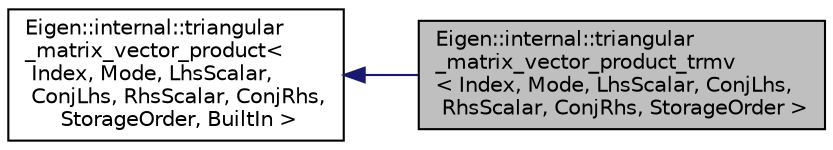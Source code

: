 digraph "Eigen::internal::triangular_matrix_vector_product_trmv&lt; Index, Mode, LhsScalar, ConjLhs, RhsScalar, ConjRhs, StorageOrder &gt;"
{
  edge [fontname="Helvetica",fontsize="10",labelfontname="Helvetica",labelfontsize="10"];
  node [fontname="Helvetica",fontsize="10",shape=record];
  rankdir="LR";
  Node1 [label="Eigen::internal::triangular\l_matrix_vector_product_trmv\l\< Index, Mode, LhsScalar, ConjLhs,\l RhsScalar, ConjRhs, StorageOrder \>",height=0.2,width=0.4,color="black", fillcolor="grey75", style="filled" fontcolor="black"];
  Node2 -> Node1 [dir="back",color="midnightblue",fontsize="10",style="solid",fontname="Helvetica"];
  Node2 [label="Eigen::internal::triangular\l_matrix_vector_product\<\l Index, Mode, LhsScalar,\l ConjLhs, RhsScalar, ConjRhs,\l StorageOrder, BuiltIn \>",height=0.2,width=0.4,color="black", fillcolor="white", style="filled",URL="$structEigen_1_1internal_1_1triangular__matrix__vector__product.html"];
}
